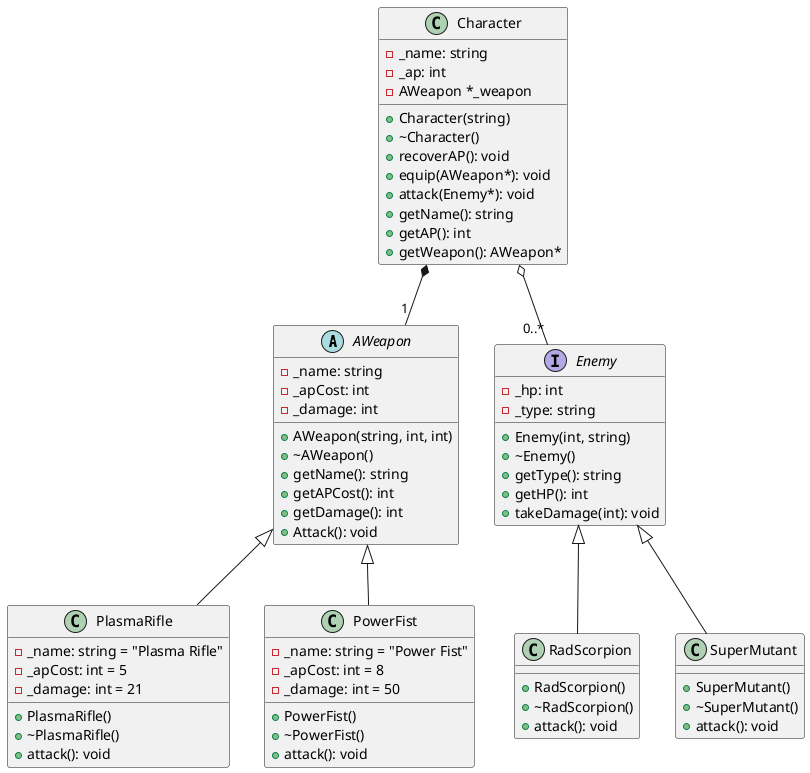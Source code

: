 @startuml UMLModule4Ex1
abstract class AWeapon {
  - _name: string
  - _apCost: int
  - _damage: int
  + AWeapon(string, int, int)
  + ~AWeapon()
  + getName(): string
  + getAPCost(): int
  + getDamage(): int
  + Attack(): void
}

class Character {
  - _name: string
  - _ap: int
  - AWeapon *_weapon
  + Character(string)
  + ~Character()
  + recoverAP(): void
  + equip(AWeapon*): void
  + attack(Enemy*): void
  + getName(): string
  + getAP(): int
  + getWeapon(): AWeapon*
}

interface Enemy {
  - _hp: int
  - _type: string
  + Enemy(int, string)
  + ~Enemy()
  + getType(): string
  + getHP(): int
  + takeDamage(int): void
}

class PlasmaRifle {
  - _name: string = "Plasma Rifle"
  - _apCost: int = 5
  - _damage: int = 21
  + PlasmaRifle()
  + ~PlasmaRifle()
  + attack(): void
}

class PowerFist {
  - _name: string = "Power Fist"
  - _apCost: int = 8
  - _damage: int = 50
  + PowerFist()
  + ~PowerFist()
  + attack(): void
}

class RadScorpion {
  + RadScorpion()
  + ~RadScorpion()
  + attack(): void
}

class SuperMutant {
  + SuperMutant()
  + ~SuperMutant()
  + attack(): void
}
Character *-- "1" AWeapon
Character o-- "0..*" Enemy
AWeapon <|-- PlasmaRifle
AWeapon <|-- PowerFist
Enemy <|-- RadScorpion
Enemy <|-- SuperMutant



@enduml

